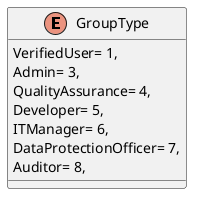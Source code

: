 @startuml
enum GroupType {
    VerifiedUser= 1,
    Admin= 3,
    QualityAssurance= 4,
    Developer= 5,
    ITManager= 6,
    DataProtectionOfficer= 7,
    Auditor= 8,
}
@enduml
